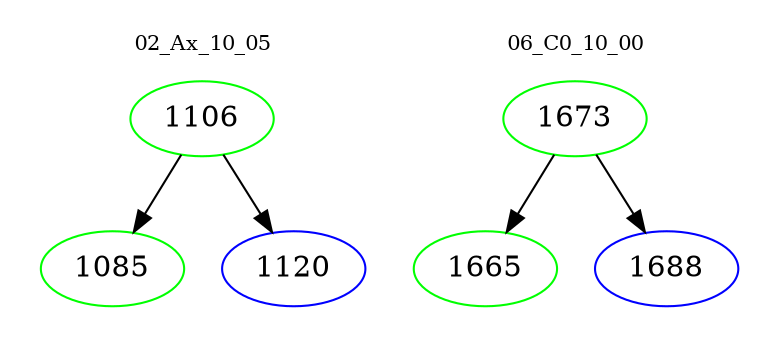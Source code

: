 digraph{
subgraph cluster_0 {
color = white
label = "02_Ax_10_05";
fontsize=10;
T0_1106 [label="1106", color="green"]
T0_1106 -> T0_1085 [color="black"]
T0_1085 [label="1085", color="green"]
T0_1106 -> T0_1120 [color="black"]
T0_1120 [label="1120", color="blue"]
}
subgraph cluster_1 {
color = white
label = "06_C0_10_00";
fontsize=10;
T1_1673 [label="1673", color="green"]
T1_1673 -> T1_1665 [color="black"]
T1_1665 [label="1665", color="green"]
T1_1673 -> T1_1688 [color="black"]
T1_1688 [label="1688", color="blue"]
}
}
